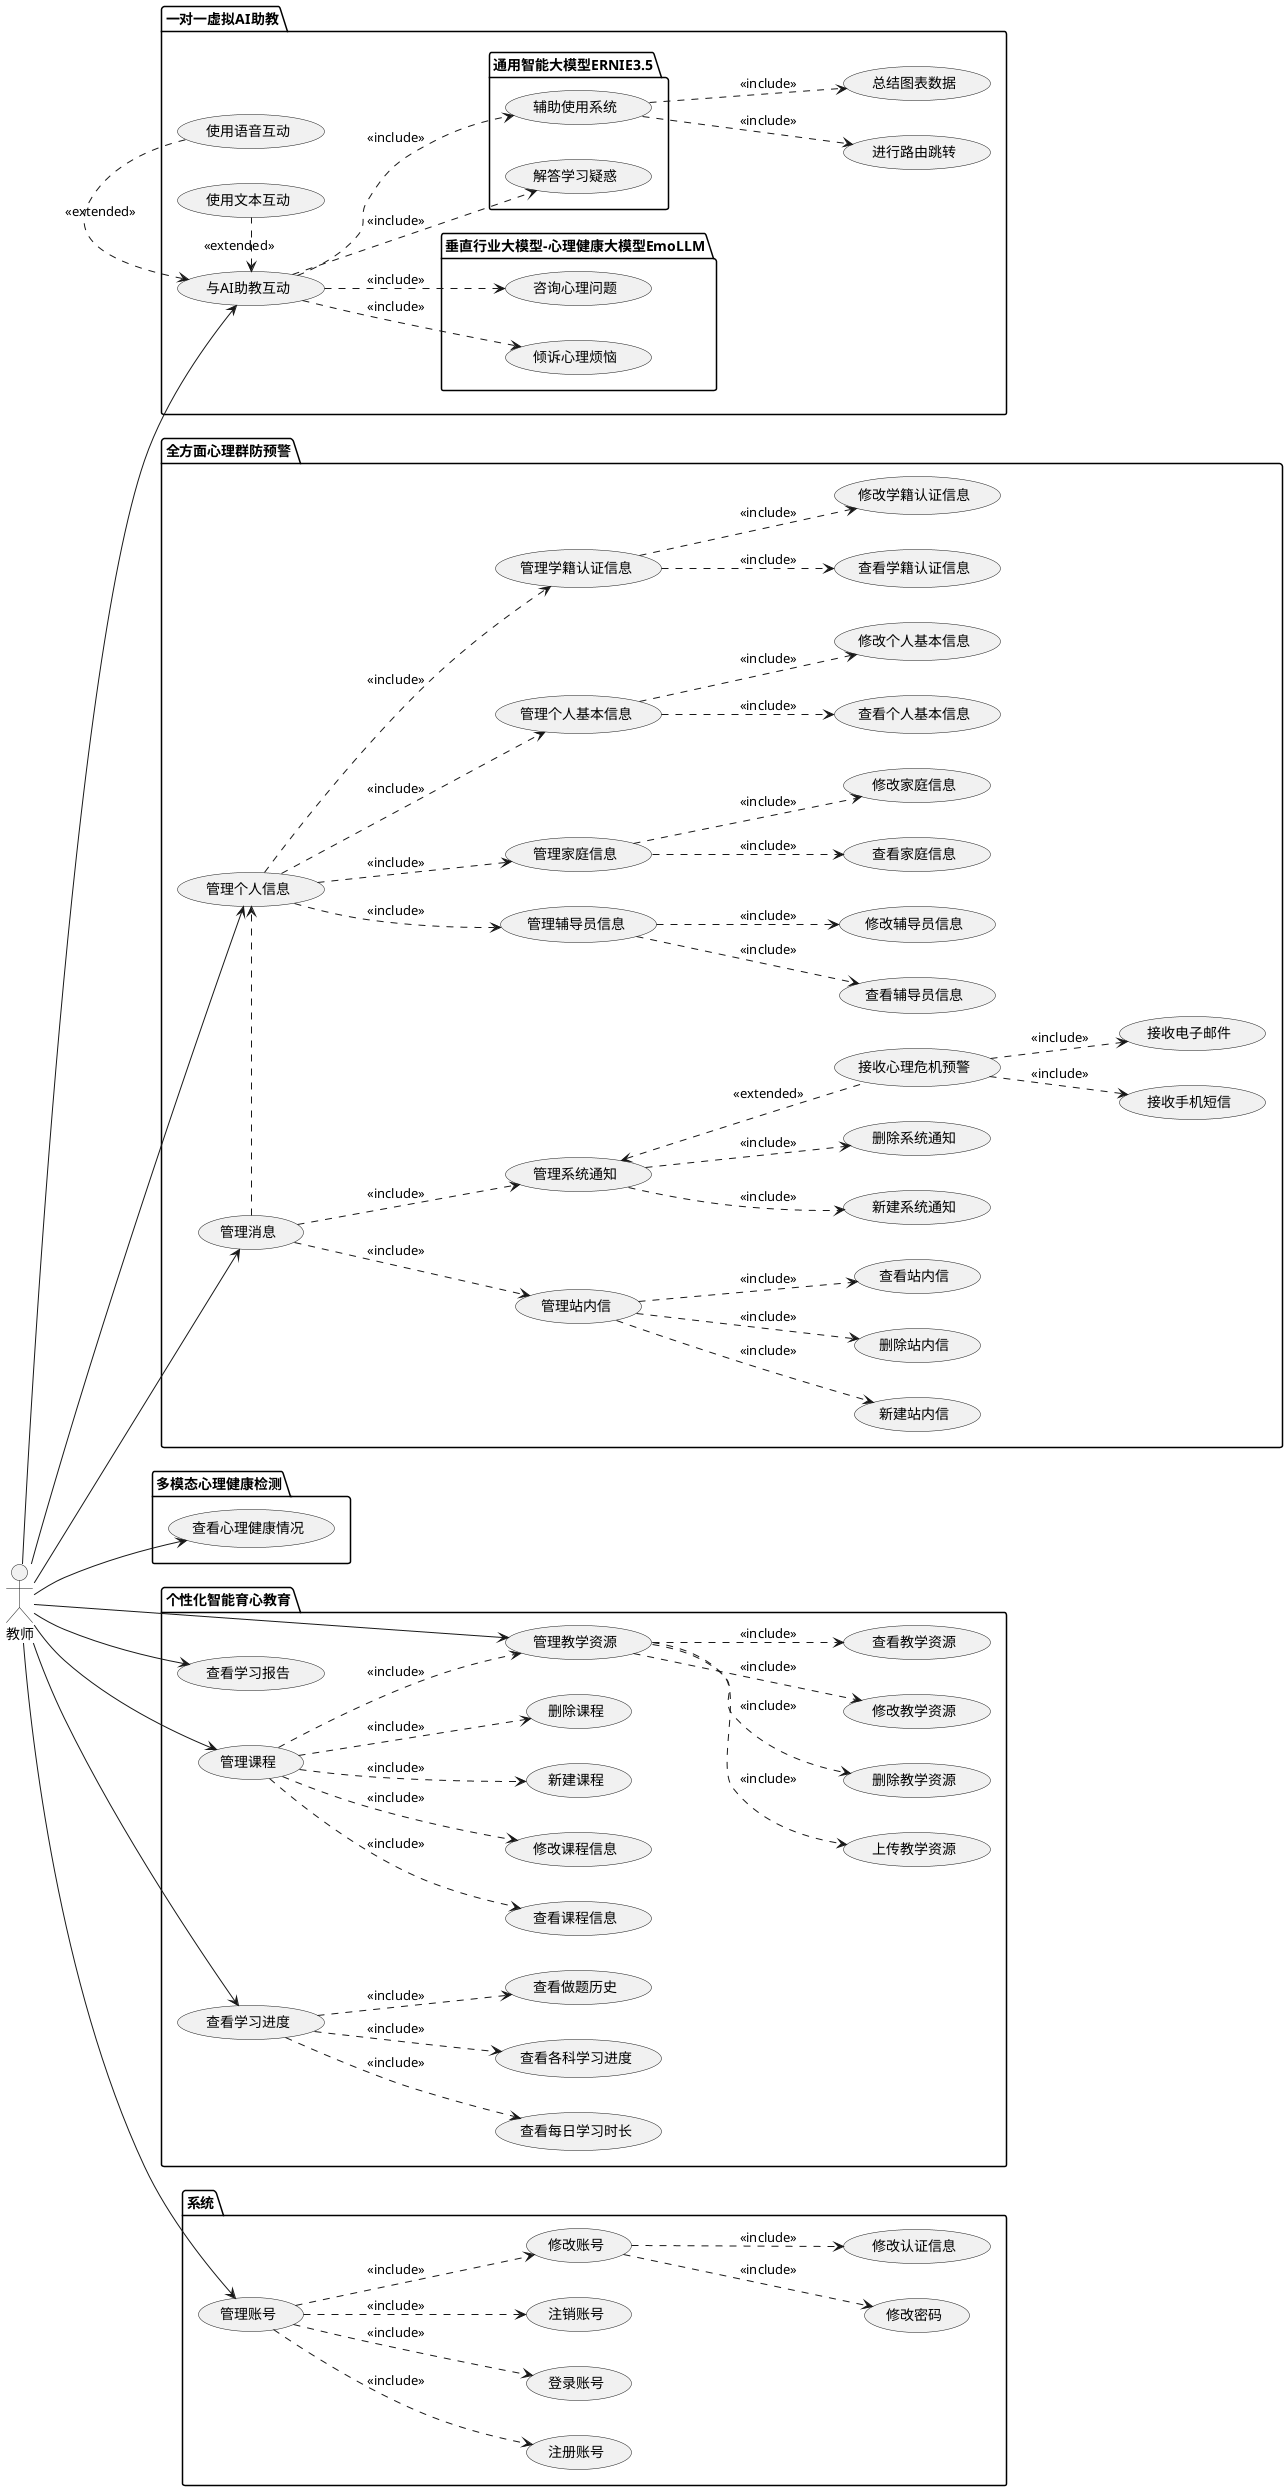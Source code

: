 @startuml
'https://plantuml.com/use-case-diagram

left to right direction

package 一对一虚拟AI助教{
    usecase 与AI助教互动

    usecase 使用语音互动
    usecase 使用文本互动

    与AI助教互动 <.right. 使用语音互动 : <<extended>>
    与AI助教互动 <.right. 使用文本互动 : <<extended>>

    package 垂直行业大模型-心理健康大模型EmoLLM{
        usecase 倾诉心理烦恼
        usecase 咨询心理问题
    }

    package 通用智能大模型ERNIE3.5{
    usecase 解答学习疑惑
    usecase 辅助使用系统
    }

    与AI助教互动 ..> 倾诉心理烦恼 : <<include>>
    与AI助教互动 ..> 咨询心理问题 : <<include>>

    与AI助教互动 ..> 解答学习疑惑 : <<include>>
    与AI助教互动 ..> 辅助使用系统 : <<include>>

    usecase 进行路由跳转
    usecase 总结图表数据

    辅助使用系统 ..> 进行路由跳转 : <<include>>
    辅助使用系统 ..> 总结图表数据 : <<include>>
}

package 多模态心理健康检测{
    usecase 查看心理健康情况
}

package 全方面心理群防预警{
    usecase 管理消息

    usecase 管理站内信
    usecase 新建站内信
    usecase 删除站内信
    usecase 查看站内信

    usecase 管理系统通知
    usecase 新建系统通知
    usecase 删除系统通知

    usecase 接收心理危机预警
    管理系统通知 <.. 接收心理危机预警 : <<extended>>
    usecase 接收手机短信
    usecase 接收电子邮件
    接收心理危机预警 ..> 接收手机短信 : <<include>>
    接收心理危机预警 ..> 接收电子邮件 : <<include>>

    管理消息 ..> 管理站内信 : <<include>>
    管理消息 ..> 管理系统通知 : <<include>>

    管理站内信 ..> 新建站内信 : <<include>>
    管理站内信 ..> 删除站内信 : <<include>>
    管理站内信 ..> 查看站内信 : <<include>>

    管理系统通知 ..> 新建系统通知 : <<include>>
    管理系统通知 ..> 删除系统通知 : <<include>>



    usecase 管理个人信息
    管理消息 .right.> 管理个人信息

    usecase 管理个人基本信息
    管理个人信息 ..> 管理个人基本信息 : <<include>>
    usecase 查看个人基本信息
    usecase 修改个人基本信息
    管理个人基本信息 ..> 查看个人基本信息 : <<include>>
    管理个人基本信息 ..> 修改个人基本信息 : <<include>>

    usecase 管理学籍认证信息
    管理个人信息 ..> 管理学籍认证信息 : <<include>>
    usecase 查看学籍认证信息
    usecase 修改学籍认证信息
    管理学籍认证信息 ..> 查看学籍认证信息 : <<include>>
    管理学籍认证信息 ..> 修改学籍认证信息 : <<include>>


    usecase 管理辅导员信息
    管理个人信息 ..> 管理辅导员信息 : <<include>>
    usecase 查看辅导员信息
    usecase 修改辅导员信息
    管理辅导员信息 ..> 查看辅导员信息 : <<include>>
    管理辅导员信息 ..> 修改辅导员信息 : <<include>>

    usecase 管理家庭信息
    管理个人信息 ..> 管理家庭信息 : <<include>>
    usecase 查看家庭信息
    usecase 修改家庭信息
    管理家庭信息 ..> 查看家庭信息 : <<include>>
    管理家庭信息 ..> 修改家庭信息 : <<include>>
}

package 个性化智能育心教育{
    usecase 查看学习进度
    usecase 查看学习报告

    usecase 管理课程

    usecase 查看每日学习时长
    usecase 查看各科学习进度
    usecase 查看做题历史

    查看学习进度 ..> 查看每日学习时长  : <<include>>
    查看学习进度 ..> 查看各科学习进度  : <<include>>
    查看学习进度 ..> 查看做题历史  : <<include>>

    usecase 新建课程
    usecase 删除课程
    usecase 管理教学资源
    usecase 上传教学资源
    usecase 删除教学资源
    usecase 修改教学资源
    usecase 查看教学资源
    管理教学资源 ..> 上传教学资源 : <<include>>
    管理教学资源 ..> 删除教学资源 : <<include>>
    管理教学资源 ..> 修改教学资源 : <<include>>
    管理教学资源 ..> 查看教学资源 : <<include>>


    usecase 查看课程信息
    usecase 修改课程信息
    管理课程 ..> 新建课程 : <<include>>
    管理课程 ..> 删除课程 : <<include>>
    管理课程 ..> 查看课程信息 : <<include>>
    管理课程 ..> 修改课程信息 : <<include>>

    管理课程 ..> 管理教学资源 : <<include>>
}

package 系统{
    usecase 管理账号

    usecase 注册账号
    usecase 登录账号
    usecase 注销账号

    usecase 修改账号
    usecase 修改密码
    usecase 修改认证信息

    管理账号 ..> 注册账号 : <<include>>
    管理账号 ..> 登录账号 : <<include>>
    管理账号 ..> 注销账号 : <<include>>

    管理账号 ..> 修改账号 : <<include>>
    修改账号 ..> 修改认证信息 : <<include>>
    修改账号 ..> 修改密码 : <<include>>

}

actor 教师
教师 --> 管理消息
教师 --> 管理账号
教师 --> 管理课程
教师 --> 与AI助教互动
教师 --> 管理个人信息
教师 --> 查看学习进度
教师 --> 查看学习报告
教师 --> 查看心理健康情况
教师 --> 管理教学资源
@enduml
